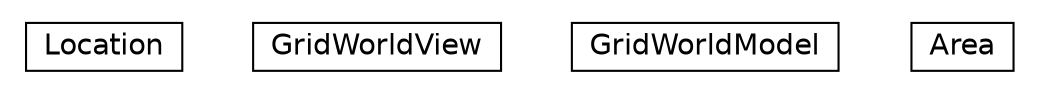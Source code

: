 #!/usr/local/bin/dot
#
# Class diagram 
# Generated by UMLGraph version 5.1 (http://www.umlgraph.org/)
#

digraph G {
	edge [fontname="Helvetica",fontsize=10,labelfontname="Helvetica",labelfontsize=10];
	node [fontname="Helvetica",fontsize=10,shape=plaintext];
	nodesep=0.25;
	ranksep=0.5;
	// jason.environment.grid.Location
	c2368 [label=<<table title="jason.environment.grid.Location" border="0" cellborder="1" cellspacing="0" cellpadding="2" port="p" href="./Location.html">
		<tr><td><table border="0" cellspacing="0" cellpadding="1">
<tr><td align="center" balign="center"> Location </td></tr>
		</table></td></tr>
		</table>>, fontname="Helvetica", fontcolor="black", fontsize=14.0];
	// jason.environment.grid.GridWorldView
	c2369 [label=<<table title="jason.environment.grid.GridWorldView" border="0" cellborder="1" cellspacing="0" cellpadding="2" port="p" href="./GridWorldView.html">
		<tr><td><table border="0" cellspacing="0" cellpadding="1">
<tr><td align="center" balign="center"> GridWorldView </td></tr>
		</table></td></tr>
		</table>>, fontname="Helvetica", fontcolor="black", fontsize=14.0];
	// jason.environment.grid.GridWorldModel
	c2370 [label=<<table title="jason.environment.grid.GridWorldModel" border="0" cellborder="1" cellspacing="0" cellpadding="2" port="p" href="./GridWorldModel.html">
		<tr><td><table border="0" cellspacing="0" cellpadding="1">
<tr><td align="center" balign="center"> GridWorldModel </td></tr>
		</table></td></tr>
		</table>>, fontname="Helvetica", fontcolor="black", fontsize=14.0];
	// jason.environment.grid.Area
	c2371 [label=<<table title="jason.environment.grid.Area" border="0" cellborder="1" cellspacing="0" cellpadding="2" port="p" href="./Area.html">
		<tr><td><table border="0" cellspacing="0" cellpadding="1">
<tr><td align="center" balign="center"> Area </td></tr>
		</table></td></tr>
		</table>>, fontname="Helvetica", fontcolor="black", fontsize=14.0];
}

